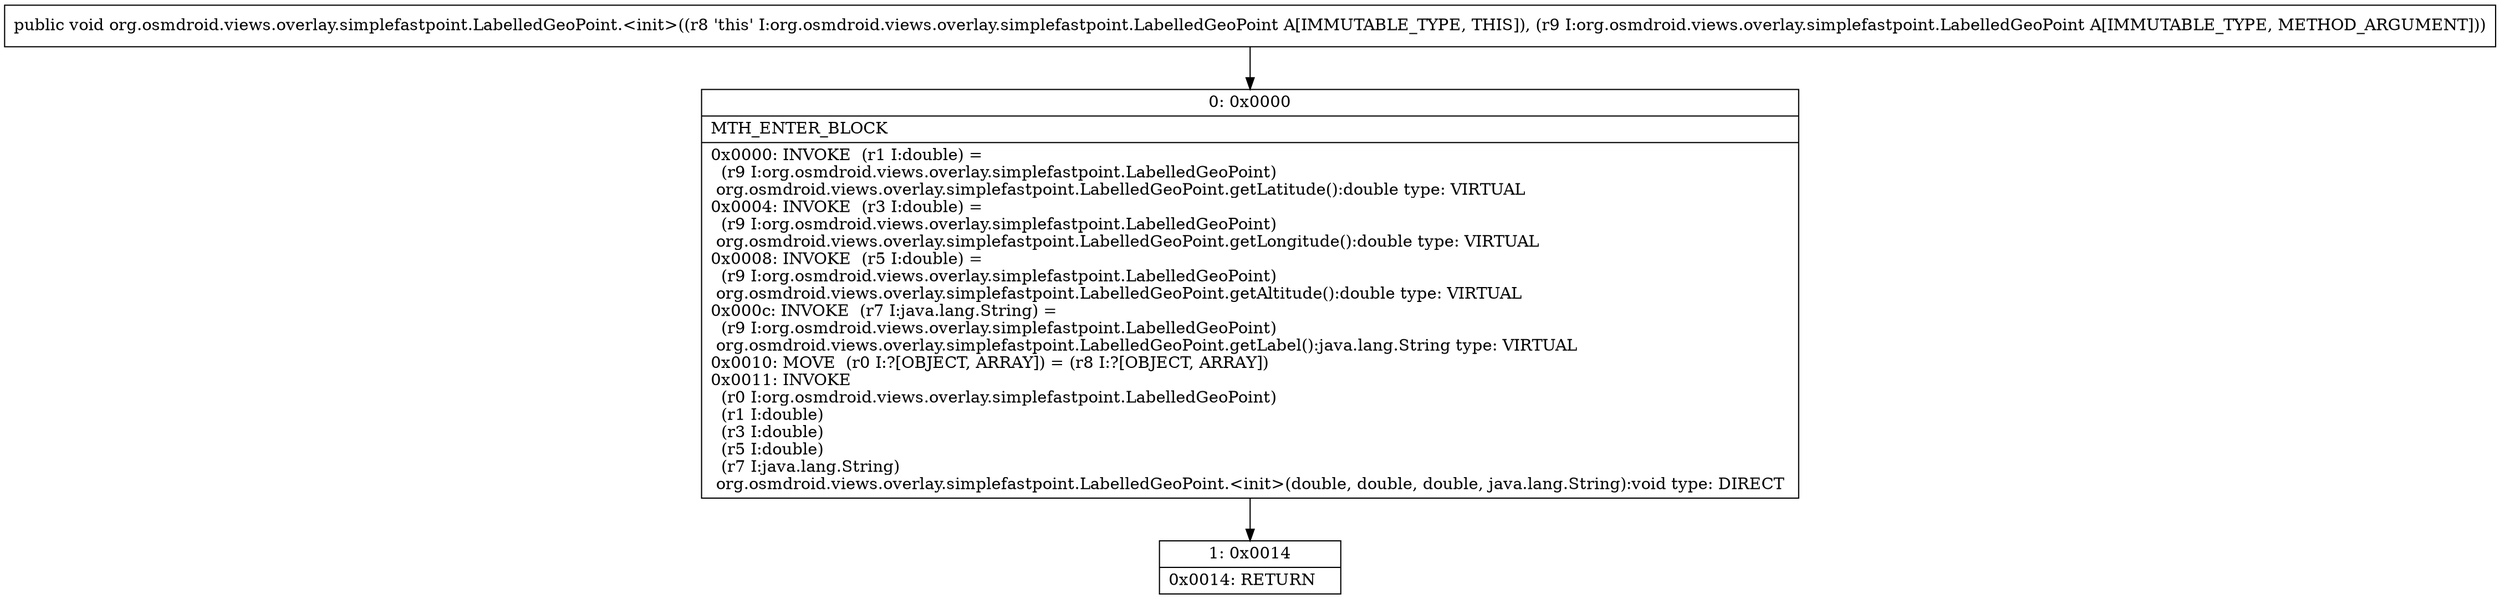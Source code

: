 digraph "CFG fororg.osmdroid.views.overlay.simplefastpoint.LabelledGeoPoint.\<init\>(Lorg\/osmdroid\/views\/overlay\/simplefastpoint\/LabelledGeoPoint;)V" {
Node_0 [shape=record,label="{0\:\ 0x0000|MTH_ENTER_BLOCK\l|0x0000: INVOKE  (r1 I:double) = \l  (r9 I:org.osmdroid.views.overlay.simplefastpoint.LabelledGeoPoint)\l org.osmdroid.views.overlay.simplefastpoint.LabelledGeoPoint.getLatitude():double type: VIRTUAL \l0x0004: INVOKE  (r3 I:double) = \l  (r9 I:org.osmdroid.views.overlay.simplefastpoint.LabelledGeoPoint)\l org.osmdroid.views.overlay.simplefastpoint.LabelledGeoPoint.getLongitude():double type: VIRTUAL \l0x0008: INVOKE  (r5 I:double) = \l  (r9 I:org.osmdroid.views.overlay.simplefastpoint.LabelledGeoPoint)\l org.osmdroid.views.overlay.simplefastpoint.LabelledGeoPoint.getAltitude():double type: VIRTUAL \l0x000c: INVOKE  (r7 I:java.lang.String) = \l  (r9 I:org.osmdroid.views.overlay.simplefastpoint.LabelledGeoPoint)\l org.osmdroid.views.overlay.simplefastpoint.LabelledGeoPoint.getLabel():java.lang.String type: VIRTUAL \l0x0010: MOVE  (r0 I:?[OBJECT, ARRAY]) = (r8 I:?[OBJECT, ARRAY]) \l0x0011: INVOKE  \l  (r0 I:org.osmdroid.views.overlay.simplefastpoint.LabelledGeoPoint)\l  (r1 I:double)\l  (r3 I:double)\l  (r5 I:double)\l  (r7 I:java.lang.String)\l org.osmdroid.views.overlay.simplefastpoint.LabelledGeoPoint.\<init\>(double, double, double, java.lang.String):void type: DIRECT \l}"];
Node_1 [shape=record,label="{1\:\ 0x0014|0x0014: RETURN   \l}"];
MethodNode[shape=record,label="{public void org.osmdroid.views.overlay.simplefastpoint.LabelledGeoPoint.\<init\>((r8 'this' I:org.osmdroid.views.overlay.simplefastpoint.LabelledGeoPoint A[IMMUTABLE_TYPE, THIS]), (r9 I:org.osmdroid.views.overlay.simplefastpoint.LabelledGeoPoint A[IMMUTABLE_TYPE, METHOD_ARGUMENT])) }"];
MethodNode -> Node_0;
Node_0 -> Node_1;
}

